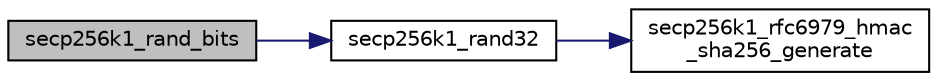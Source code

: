 digraph "secp256k1_rand_bits"
{
  edge [fontname="Helvetica",fontsize="10",labelfontname="Helvetica",labelfontsize="10"];
  node [fontname="Helvetica",fontsize="10",shape=record];
  rankdir="LR";
  Node16 [label="secp256k1_rand_bits",height=0.2,width=0.4,color="black", fillcolor="grey75", style="filled", fontcolor="black"];
  Node16 -> Node17 [color="midnightblue",fontsize="10",style="solid",fontname="Helvetica"];
  Node17 [label="secp256k1_rand32",height=0.2,width=0.4,color="black", fillcolor="white", style="filled",URL="$d9/d04/testrand__impl_8h.html#afcae276b983a14e4d69501fce31c96af"];
  Node17 -> Node18 [color="midnightblue",fontsize="10",style="solid",fontname="Helvetica"];
  Node18 [label="secp256k1_rfc6979_hmac\l_sha256_generate",height=0.2,width=0.4,color="black", fillcolor="white", style="filled",URL="$d7/dd7/secp256k1_2src_2hash_8h.html#a993c3261472ef00e4738e0fe7a99b7cb"];
}
